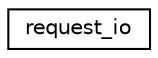 digraph "Graphical Class Hierarchy"
{
  edge [fontname="Helvetica",fontsize="10",labelfontname="Helvetica",labelfontsize="10"];
  node [fontname="Helvetica",fontsize="10",shape=record];
  rankdir="LR";
  Node1 [label="request_io",height=0.2,width=0.4,color="black", fillcolor="white", style="filled",URL="$structrequest__io.html"];
}
